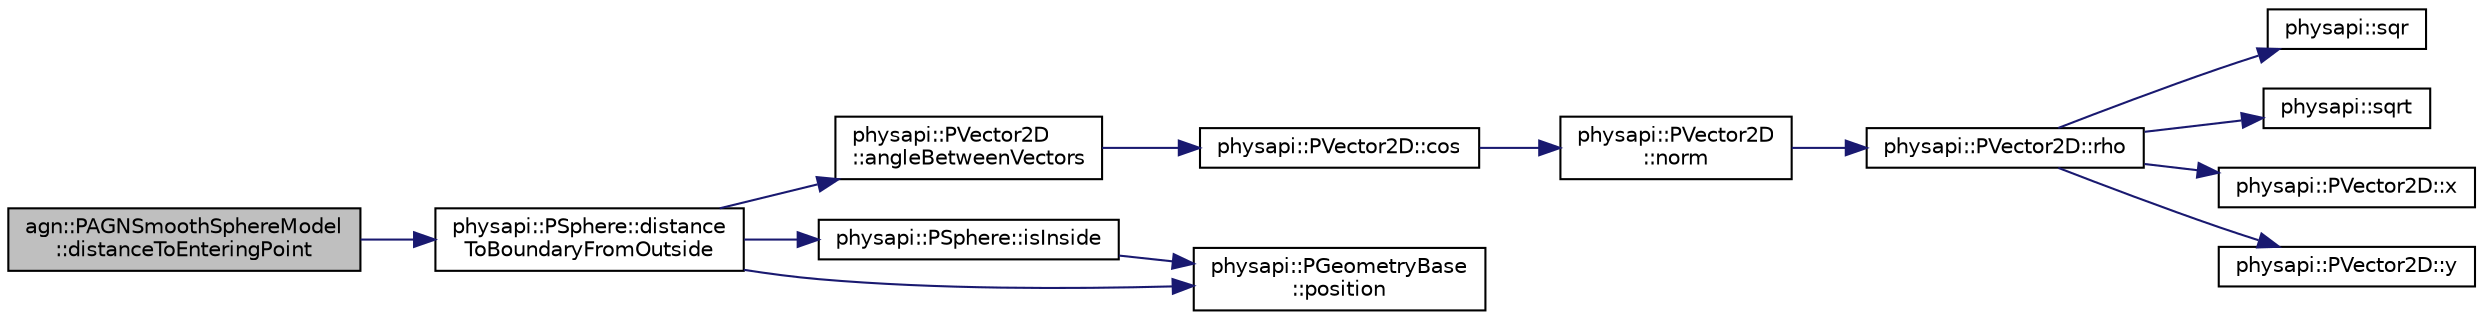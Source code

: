 digraph "agn::PAGNSmoothSphereModel::distanceToEnteringPoint"
{
 // LATEX_PDF_SIZE
  edge [fontname="Helvetica",fontsize="10",labelfontname="Helvetica",labelfontsize="10"];
  node [fontname="Helvetica",fontsize="10",shape=record];
  rankdir="LR";
  Node1 [label="agn::PAGNSmoothSphereModel\l::distanceToEnteringPoint",height=0.2,width=0.4,color="black", fillcolor="grey75", style="filled", fontcolor="black",tooltip=" "];
  Node1 -> Node2 [color="midnightblue",fontsize="10",style="solid",fontname="Helvetica"];
  Node2 [label="physapi::PSphere::distance\lToBoundaryFromOutside",height=0.2,width=0.4,color="black", fillcolor="white", style="filled",URL="$classphysapi_1_1_p_sphere.html#a33ee0588a73fe7f1e55be847b94ec3b5",tooltip="Get the distance to the geometry's boundaries from an outside point."];
  Node2 -> Node3 [color="midnightblue",fontsize="10",style="solid",fontname="Helvetica"];
  Node3 [label="physapi::PVector2D\l::angleBetweenVectors",height=0.2,width=0.4,color="black", fillcolor="white", style="filled",URL="$classphysapi_1_1_p_vector2_d.html#aafb821d3f298542106323af5ff076be1",tooltip="Calculates the angle  between two vectors."];
  Node3 -> Node4 [color="midnightblue",fontsize="10",style="solid",fontname="Helvetica"];
  Node4 [label="physapi::PVector2D::cos",height=0.2,width=0.4,color="black", fillcolor="white", style="filled",URL="$classphysapi_1_1_p_vector2_d.html#aa0167d443f83fb9822a04401654f22c1",tooltip="Calculates the cosine of the angle between two vectors."];
  Node4 -> Node5 [color="midnightblue",fontsize="10",style="solid",fontname="Helvetica"];
  Node5 [label="physapi::PVector2D\l::norm",height=0.2,width=0.4,color="black", fillcolor="white", style="filled",URL="$classphysapi_1_1_p_vector2_d.html#a93ca53c4e2c71d2b312f59cbc069de14",tooltip="Get the norm of the vector."];
  Node5 -> Node6 [color="midnightblue",fontsize="10",style="solid",fontname="Helvetica"];
  Node6 [label="physapi::PVector2D::rho",height=0.2,width=0.4,color="black", fillcolor="white", style="filled",URL="$classphysapi_1_1_p_vector2_d.html#af6fa628381013afe9cf5b9e97c7a3a8d",tooltip="Get the  coordinate."];
  Node6 -> Node7 [color="midnightblue",fontsize="10",style="solid",fontname="Helvetica"];
  Node7 [label="physapi::sqr",height=0.2,width=0.4,color="black", fillcolor="white", style="filled",URL="$group__core.html#ga01ea6c103ae225b6d9c3dec92bd7141c",tooltip="Calculate the square of an obj(number, scalar, vector, etc)"];
  Node6 -> Node8 [color="midnightblue",fontsize="10",style="solid",fontname="Helvetica"];
  Node8 [label="physapi::sqrt",height=0.2,width=0.4,color="black", fillcolor="white", style="filled",URL="$group__core.html#gae92fbf95826f105bd60a485bf7b596e8",tooltip="Calculate the square root of a scalar."];
  Node6 -> Node9 [color="midnightblue",fontsize="10",style="solid",fontname="Helvetica"];
  Node9 [label="physapi::PVector2D::x",height=0.2,width=0.4,color="black", fillcolor="white", style="filled",URL="$classphysapi_1_1_p_vector2_d.html#adef3e21a4bb82ad7b9351590075a8086",tooltip="Get the x coordinate."];
  Node6 -> Node10 [color="midnightblue",fontsize="10",style="solid",fontname="Helvetica"];
  Node10 [label="physapi::PVector2D::y",height=0.2,width=0.4,color="black", fillcolor="white", style="filled",URL="$classphysapi_1_1_p_vector2_d.html#a15bb9964eb7b9ea7936d3e075737558e",tooltip="Get the y coordinate."];
  Node2 -> Node11 [color="midnightblue",fontsize="10",style="solid",fontname="Helvetica"];
  Node11 [label="physapi::PSphere::isInside",height=0.2,width=0.4,color="black", fillcolor="white", style="filled",URL="$classphysapi_1_1_p_sphere.html#aca847ee885f7f7d9476cfc2ab5dc2cad",tooltip="Check if the given point is inside the geometry."];
  Node11 -> Node12 [color="midnightblue",fontsize="10",style="solid",fontname="Helvetica"];
  Node12 [label="physapi::PGeometryBase\l::position",height=0.2,width=0.4,color="black", fillcolor="white", style="filled",URL="$classphysapi_1_1_p_geometry_base.html#a6bddf89a66ee7f884e33319b389c4147",tooltip="Get the position of the object."];
  Node2 -> Node12 [color="midnightblue",fontsize="10",style="solid",fontname="Helvetica"];
}
